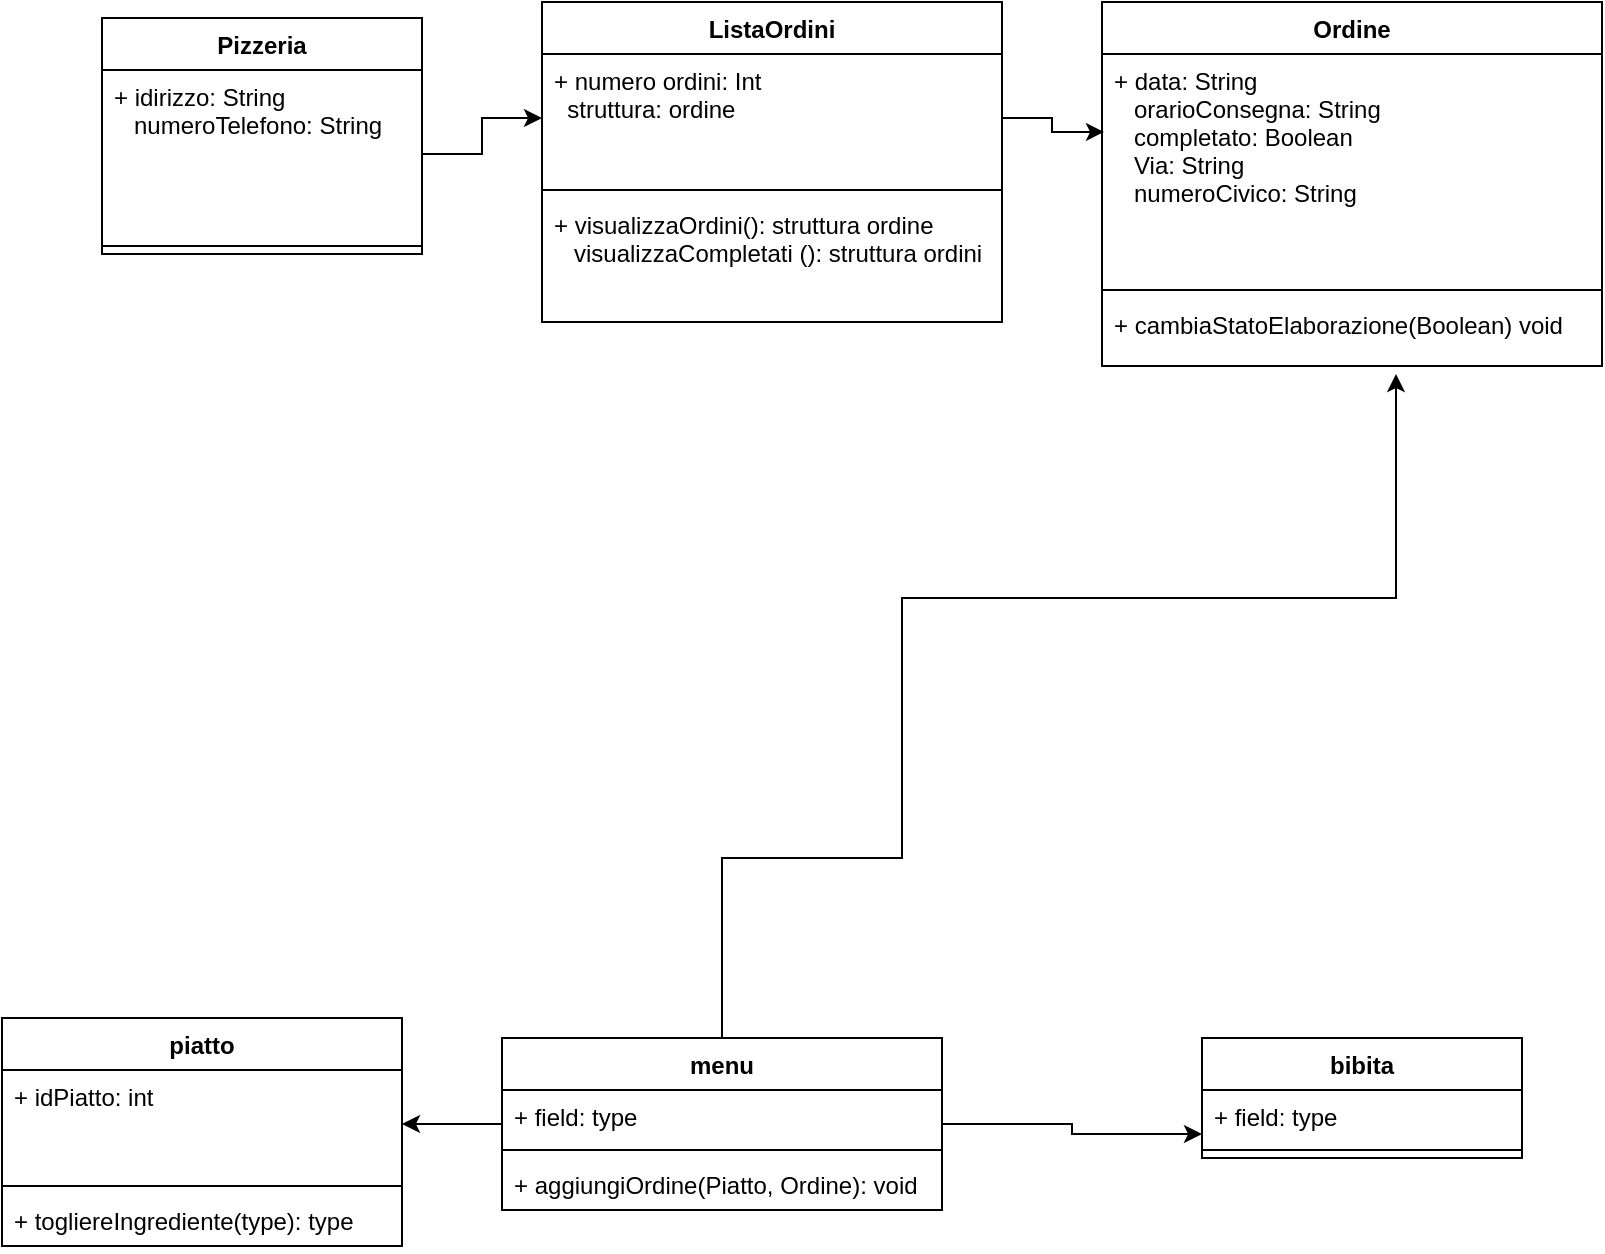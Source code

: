 <mxfile version="17.2.5" type="device"><diagram id="Va36_AUUu5Xc_5FUYCxX" name="Page-1"><mxGraphModel dx="1662" dy="762" grid="1" gridSize="10" guides="1" tooltips="1" connect="1" arrows="1" fold="1" page="1" pageScale="1" pageWidth="827" pageHeight="1169" math="0" shadow="0"><root><mxCell id="0"/><mxCell id="1" parent="0"/><mxCell id="lxgJ4vvxAJDxDJMShHqv-1" value="Pizzeria" style="swimlane;fontStyle=1;align=center;verticalAlign=top;childLayout=stackLayout;horizontal=1;startSize=26;horizontalStack=0;resizeParent=1;resizeParentMax=0;resizeLast=0;collapsible=1;marginBottom=0;" vertex="1" parent="1"><mxGeometry x="60" y="370" width="160" height="118" as="geometry"/></mxCell><mxCell id="lxgJ4vvxAJDxDJMShHqv-2" value="+ idirizzo: String&#10;   numeroTelefono: String" style="text;strokeColor=none;fillColor=none;align=left;verticalAlign=top;spacingLeft=4;spacingRight=4;overflow=hidden;rotatable=0;points=[[0,0.5],[1,0.5]];portConstraint=eastwest;" vertex="1" parent="lxgJ4vvxAJDxDJMShHqv-1"><mxGeometry y="26" width="160" height="84" as="geometry"/></mxCell><mxCell id="lxgJ4vvxAJDxDJMShHqv-3" value="" style="line;strokeWidth=1;fillColor=none;align=left;verticalAlign=middle;spacingTop=-1;spacingLeft=3;spacingRight=3;rotatable=0;labelPosition=right;points=[];portConstraint=eastwest;" vertex="1" parent="lxgJ4vvxAJDxDJMShHqv-1"><mxGeometry y="110" width="160" height="8" as="geometry"/></mxCell><mxCell id="lxgJ4vvxAJDxDJMShHqv-5" value="Ordine" style="swimlane;fontStyle=1;align=center;verticalAlign=top;childLayout=stackLayout;horizontal=1;startSize=26;horizontalStack=0;resizeParent=1;resizeParentMax=0;resizeLast=0;collapsible=1;marginBottom=0;" vertex="1" parent="1"><mxGeometry x="560" y="362" width="250" height="182" as="geometry"/></mxCell><mxCell id="lxgJ4vvxAJDxDJMShHqv-6" value="+ data: String&#10;   orarioConsegna: String&#10;   completato: Boolean&#10;   Via: String&#10;   numeroCivico: String" style="text;strokeColor=none;fillColor=none;align=left;verticalAlign=top;spacingLeft=4;spacingRight=4;overflow=hidden;rotatable=0;points=[[0,0.5],[1,0.5]];portConstraint=eastwest;" vertex="1" parent="lxgJ4vvxAJDxDJMShHqv-5"><mxGeometry y="26" width="250" height="114" as="geometry"/></mxCell><mxCell id="lxgJ4vvxAJDxDJMShHqv-7" value="" style="line;strokeWidth=1;fillColor=none;align=left;verticalAlign=middle;spacingTop=-1;spacingLeft=3;spacingRight=3;rotatable=0;labelPosition=right;points=[];portConstraint=eastwest;" vertex="1" parent="lxgJ4vvxAJDxDJMShHqv-5"><mxGeometry y="140" width="250" height="8" as="geometry"/></mxCell><mxCell id="lxgJ4vvxAJDxDJMShHqv-8" value="+ cambiaStatoElaborazione(Boolean) void" style="text;strokeColor=none;fillColor=none;align=left;verticalAlign=top;spacingLeft=4;spacingRight=4;overflow=hidden;rotatable=0;points=[[0,0.5],[1,0.5]];portConstraint=eastwest;" vertex="1" parent="lxgJ4vvxAJDxDJMShHqv-5"><mxGeometry y="148" width="250" height="34" as="geometry"/></mxCell><mxCell id="lxgJ4vvxAJDxDJMShHqv-9" value="ListaOrdini" style="swimlane;fontStyle=1;align=center;verticalAlign=top;childLayout=stackLayout;horizontal=1;startSize=26;horizontalStack=0;resizeParent=1;resizeParentMax=0;resizeLast=0;collapsible=1;marginBottom=0;" vertex="1" parent="1"><mxGeometry x="280" y="362" width="230" height="160" as="geometry"/></mxCell><mxCell id="lxgJ4vvxAJDxDJMShHqv-10" value="+ numero ordini: Int&#10;  struttura: ordine" style="text;strokeColor=none;fillColor=none;align=left;verticalAlign=top;spacingLeft=4;spacingRight=4;overflow=hidden;rotatable=0;points=[[0,0.5],[1,0.5]];portConstraint=eastwest;" vertex="1" parent="lxgJ4vvxAJDxDJMShHqv-9"><mxGeometry y="26" width="230" height="64" as="geometry"/></mxCell><mxCell id="lxgJ4vvxAJDxDJMShHqv-11" value="" style="line;strokeWidth=1;fillColor=none;align=left;verticalAlign=middle;spacingTop=-1;spacingLeft=3;spacingRight=3;rotatable=0;labelPosition=right;points=[];portConstraint=eastwest;" vertex="1" parent="lxgJ4vvxAJDxDJMShHqv-9"><mxGeometry y="90" width="230" height="8" as="geometry"/></mxCell><mxCell id="lxgJ4vvxAJDxDJMShHqv-12" value="+ visualizzaOrdini(): struttura ordine&#10;   visualizzaCompletati (): struttura ordini" style="text;strokeColor=none;fillColor=none;align=left;verticalAlign=top;spacingLeft=4;spacingRight=4;overflow=hidden;rotatable=0;points=[[0,0.5],[1,0.5]];portConstraint=eastwest;" vertex="1" parent="lxgJ4vvxAJDxDJMShHqv-9"><mxGeometry y="98" width="230" height="62" as="geometry"/></mxCell><mxCell id="lxgJ4vvxAJDxDJMShHqv-13" style="edgeStyle=orthogonalEdgeStyle;rounded=0;orthogonalLoop=1;jettySize=auto;html=1;entryX=0;entryY=0.5;entryDx=0;entryDy=0;" edge="1" parent="1" source="lxgJ4vvxAJDxDJMShHqv-2" target="lxgJ4vvxAJDxDJMShHqv-10"><mxGeometry relative="1" as="geometry"/></mxCell><mxCell id="lxgJ4vvxAJDxDJMShHqv-14" style="edgeStyle=orthogonalEdgeStyle;rounded=0;orthogonalLoop=1;jettySize=auto;html=1;exitX=1;exitY=0.5;exitDx=0;exitDy=0;entryX=0.004;entryY=0.342;entryDx=0;entryDy=0;entryPerimeter=0;" edge="1" parent="1" source="lxgJ4vvxAJDxDJMShHqv-10" target="lxgJ4vvxAJDxDJMShHqv-6"><mxGeometry relative="1" as="geometry"/></mxCell><mxCell id="lxgJ4vvxAJDxDJMShHqv-28" style="edgeStyle=orthogonalEdgeStyle;rounded=0;orthogonalLoop=1;jettySize=auto;html=1;" edge="1" parent="1" source="lxgJ4vvxAJDxDJMShHqv-15" target="lxgJ4vvxAJDxDJMShHqv-20"><mxGeometry relative="1" as="geometry"/></mxCell><mxCell id="lxgJ4vvxAJDxDJMShHqv-29" style="edgeStyle=orthogonalEdgeStyle;rounded=0;orthogonalLoop=1;jettySize=auto;html=1;entryX=0;entryY=0.846;entryDx=0;entryDy=0;entryPerimeter=0;" edge="1" parent="1" source="lxgJ4vvxAJDxDJMShHqv-15" target="lxgJ4vvxAJDxDJMShHqv-25"><mxGeometry relative="1" as="geometry"/></mxCell><mxCell id="lxgJ4vvxAJDxDJMShHqv-30" style="edgeStyle=orthogonalEdgeStyle;rounded=0;orthogonalLoop=1;jettySize=auto;html=1;entryX=0.588;entryY=1.118;entryDx=0;entryDy=0;entryPerimeter=0;" edge="1" parent="1" source="lxgJ4vvxAJDxDJMShHqv-15" target="lxgJ4vvxAJDxDJMShHqv-8"><mxGeometry relative="1" as="geometry"><mxPoint x="460" y="720" as="targetPoint"/><Array as="points"><mxPoint x="370" y="790"/><mxPoint x="460" y="790"/><mxPoint x="460" y="660"/><mxPoint x="707" y="660"/></Array></mxGeometry></mxCell><mxCell id="lxgJ4vvxAJDxDJMShHqv-15" value="menu" style="swimlane;fontStyle=1;align=center;verticalAlign=top;childLayout=stackLayout;horizontal=1;startSize=26;horizontalStack=0;resizeParent=1;resizeParentMax=0;resizeLast=0;collapsible=1;marginBottom=0;" vertex="1" parent="1"><mxGeometry x="260" y="880" width="220" height="86" as="geometry"/></mxCell><mxCell id="lxgJ4vvxAJDxDJMShHqv-16" value="+ field: type" style="text;strokeColor=none;fillColor=none;align=left;verticalAlign=top;spacingLeft=4;spacingRight=4;overflow=hidden;rotatable=0;points=[[0,0.5],[1,0.5]];portConstraint=eastwest;" vertex="1" parent="lxgJ4vvxAJDxDJMShHqv-15"><mxGeometry y="26" width="220" height="26" as="geometry"/></mxCell><mxCell id="lxgJ4vvxAJDxDJMShHqv-17" value="" style="line;strokeWidth=1;fillColor=none;align=left;verticalAlign=middle;spacingTop=-1;spacingLeft=3;spacingRight=3;rotatable=0;labelPosition=right;points=[];portConstraint=eastwest;" vertex="1" parent="lxgJ4vvxAJDxDJMShHqv-15"><mxGeometry y="52" width="220" height="8" as="geometry"/></mxCell><mxCell id="lxgJ4vvxAJDxDJMShHqv-18" value="+ aggiungiOrdine(Piatto, Ordine): void" style="text;strokeColor=none;fillColor=none;align=left;verticalAlign=top;spacingLeft=4;spacingRight=4;overflow=hidden;rotatable=0;points=[[0,0.5],[1,0.5]];portConstraint=eastwest;" vertex="1" parent="lxgJ4vvxAJDxDJMShHqv-15"><mxGeometry y="60" width="220" height="26" as="geometry"/></mxCell><mxCell id="lxgJ4vvxAJDxDJMShHqv-19" value="piatto" style="swimlane;fontStyle=1;align=center;verticalAlign=top;childLayout=stackLayout;horizontal=1;startSize=26;horizontalStack=0;resizeParent=1;resizeParentMax=0;resizeLast=0;collapsible=1;marginBottom=0;" vertex="1" parent="1"><mxGeometry x="10" y="870" width="200" height="114" as="geometry"/></mxCell><mxCell id="lxgJ4vvxAJDxDJMShHqv-20" value="+ idPiatto: int&#10;   " style="text;strokeColor=none;fillColor=none;align=left;verticalAlign=top;spacingLeft=4;spacingRight=4;overflow=hidden;rotatable=0;points=[[0,0.5],[1,0.5]];portConstraint=eastwest;" vertex="1" parent="lxgJ4vvxAJDxDJMShHqv-19"><mxGeometry y="26" width="200" height="54" as="geometry"/></mxCell><mxCell id="lxgJ4vvxAJDxDJMShHqv-21" value="" style="line;strokeWidth=1;fillColor=none;align=left;verticalAlign=middle;spacingTop=-1;spacingLeft=3;spacingRight=3;rotatable=0;labelPosition=right;points=[];portConstraint=eastwest;" vertex="1" parent="lxgJ4vvxAJDxDJMShHqv-19"><mxGeometry y="80" width="200" height="8" as="geometry"/></mxCell><mxCell id="lxgJ4vvxAJDxDJMShHqv-22" value="+ togliereIngrediente(type): type" style="text;strokeColor=none;fillColor=none;align=left;verticalAlign=top;spacingLeft=4;spacingRight=4;overflow=hidden;rotatable=0;points=[[0,0.5],[1,0.5]];portConstraint=eastwest;" vertex="1" parent="lxgJ4vvxAJDxDJMShHqv-19"><mxGeometry y="88" width="200" height="26" as="geometry"/></mxCell><mxCell id="lxgJ4vvxAJDxDJMShHqv-24" value="bibita" style="swimlane;fontStyle=1;align=center;verticalAlign=top;childLayout=stackLayout;horizontal=1;startSize=26;horizontalStack=0;resizeParent=1;resizeParentMax=0;resizeLast=0;collapsible=1;marginBottom=0;" vertex="1" parent="1"><mxGeometry x="610" y="880" width="160" height="60" as="geometry"/></mxCell><mxCell id="lxgJ4vvxAJDxDJMShHqv-25" value="+ field: type" style="text;strokeColor=none;fillColor=none;align=left;verticalAlign=top;spacingLeft=4;spacingRight=4;overflow=hidden;rotatable=0;points=[[0,0.5],[1,0.5]];portConstraint=eastwest;" vertex="1" parent="lxgJ4vvxAJDxDJMShHqv-24"><mxGeometry y="26" width="160" height="26" as="geometry"/></mxCell><mxCell id="lxgJ4vvxAJDxDJMShHqv-26" value="" style="line;strokeWidth=1;fillColor=none;align=left;verticalAlign=middle;spacingTop=-1;spacingLeft=3;spacingRight=3;rotatable=0;labelPosition=right;points=[];portConstraint=eastwest;" vertex="1" parent="lxgJ4vvxAJDxDJMShHqv-24"><mxGeometry y="52" width="160" height="8" as="geometry"/></mxCell></root></mxGraphModel></diagram></mxfile>